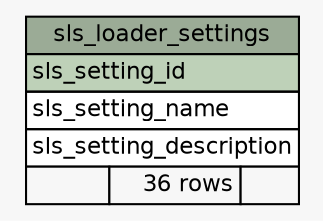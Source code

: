 // dot 2.2.1 on Windows 10 10.0
// SchemaSpy rev 590
digraph "sls_loader_settings" {
  graph [
    rankdir="RL"
    bgcolor="#f7f7f7"
    nodesep="0.18"
    ranksep="0.46"
    fontname="Helvetica"
    fontsize="11"
  ];
  node [
    fontname="Helvetica"
    fontsize="11"
    shape="plaintext"
  ];
  edge [
    arrowsize="0.8"
  ];
  "sls_loader_settings" [
    label=<
    <TABLE BORDER="0" CELLBORDER="1" CELLSPACING="0" BGCOLOR="#ffffff">
      <TR><TD COLSPAN="3" BGCOLOR="#9bab96" ALIGN="CENTER">sls_loader_settings</TD></TR>
      <TR><TD PORT="sls_setting_id" COLSPAN="3" BGCOLOR="#bed1b8" ALIGN="LEFT">sls_setting_id</TD></TR>
      <TR><TD PORT="sls_setting_name" COLSPAN="3" ALIGN="LEFT">sls_setting_name</TD></TR>
      <TR><TD PORT="sls_setting_description" COLSPAN="3" ALIGN="LEFT">sls_setting_description</TD></TR>
      <TR><TD ALIGN="LEFT" BGCOLOR="#f7f7f7">  </TD><TD ALIGN="RIGHT" BGCOLOR="#f7f7f7">36 rows</TD><TD ALIGN="RIGHT" BGCOLOR="#f7f7f7">  </TD></TR>
    </TABLE>>
    URL="tables/sls_loader_settings.html"
    tooltip="sls_loader_settings"
  ];
}
